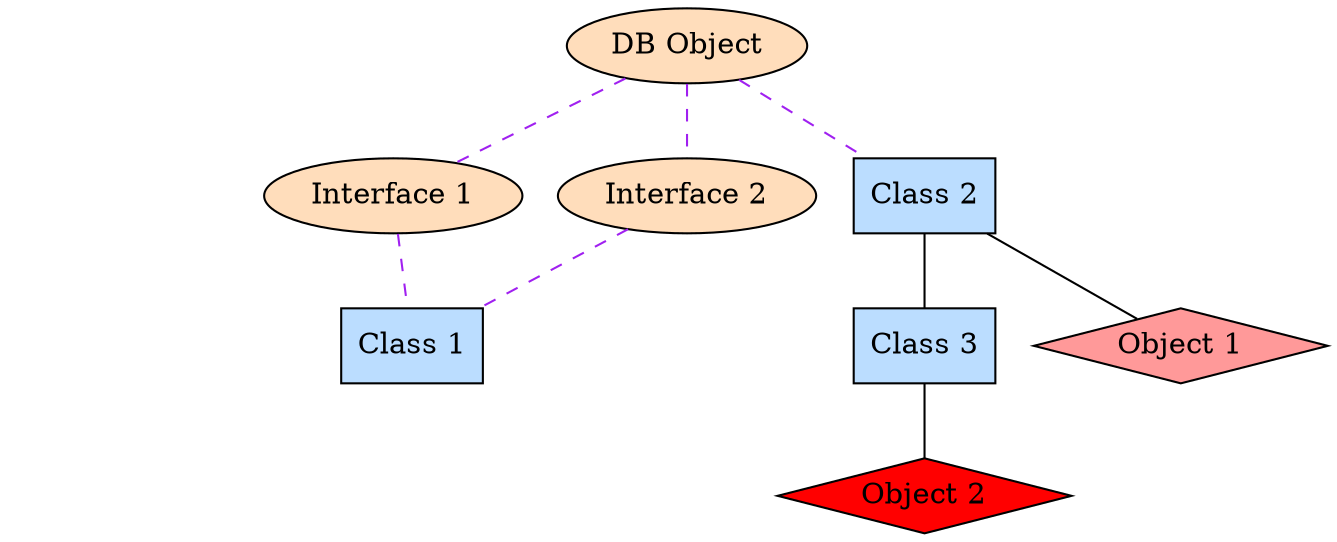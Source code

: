 digraph G {
rankdir=TB
concentrate=true
overlap=scale
"DB Object" [style=filled,fillcolor="#FFDDBB"]
"Interface 1" [style=filled,fillcolor="#FFDDBB"]
"Interface 2" [style=filled,fillcolor="#FFDDBB"]
"Class 1" [shape=box,style=filled,fillcolor="#BBDDFF"]
"Class 2" [shape=box,style=filled,fillcolor="#BBDDFF"]
"Class 3" [shape=box,style=filled,fillcolor="#BBDDFF"]
"Object 1" [shape=diamond,style=filled,fillcolor="#FF9999"]
"Object 2" [shape=diamond,style=filled,fillcolor="#FF0000"]
"Object 3" [shape=diamond,style=invis]
"Object 4" [shape=diamond,style=invis]
"Object 5" [shape=diamond,style=invis]
"Interface 1" -> "Class 1" [arrowhead=none,arrowtail=empty,style=dashed,color=purple,weight=10]
"Interface 2" -> "Class 1" [arrowhead=none,arrowtail=empty,style=dashed,color=purple,weight=10]
"DB Object" -> "Interface 1" [arrowhead=none,arrowtail=empty,style=dashed,color=purple,weight=10]
"DB Object" -> "Interface 2" [arrowhead=none,arrowtail=empty,style=dashed,color=purple,weight=10]
"DB Object" -> "Class 2" [arrowhead=none,arrowtail=empty,style=dashed,color=purple,weight=10]
"Class 2" -> "Class 3" [arrowhead=none,arrowtail=normal,weight=10]
"Class 2" -> "Object 1" [arrowhead=none,arrowtail=normal]
"Class 3" -> "Object 2" [arrowhead=none,arrowtail=normal]
"Class 2" -> "Object 4" [arrowhead=none,arrowtail=normal,style=invis]
"Interface 2" -> "Object 4" [arrowhead=none,arrowtail=empty,style=invis]
"Interface 1" -> "Object 3" [arrowhead=none,arrowtail=empty,style=invis]
"DB Object" -> "Object 5" [arrowhead=none,arrowtail=empty,style=invis]
}
